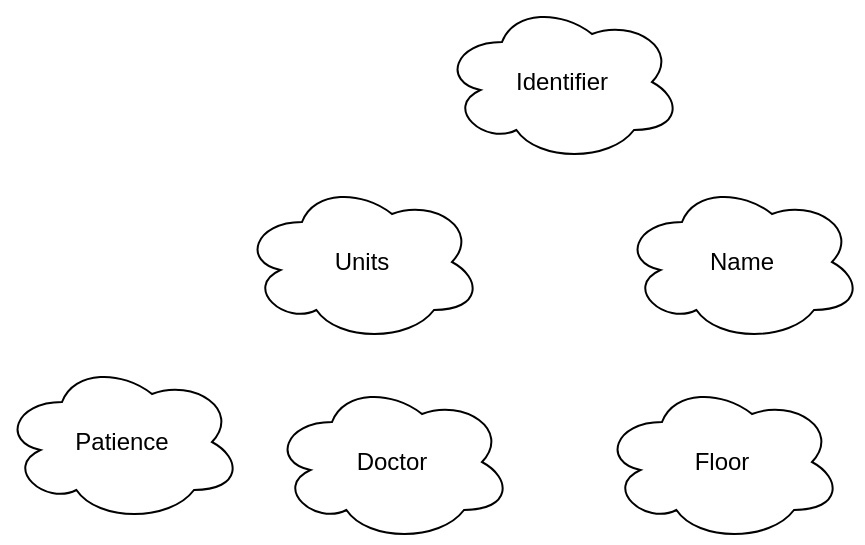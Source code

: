 <mxfile>
    <diagram id="rUnBcGdYviLbZ6ZqeBeY" name="Page-1">
        <mxGraphModel dx="808" dy="568" grid="1" gridSize="10" guides="1" tooltips="1" connect="1" arrows="1" fold="1" page="1" pageScale="1" pageWidth="850" pageHeight="1100" math="0" shadow="0">
            <root>
                <mxCell id="0"/>
                <mxCell id="1" parent="0"/>
                <mxCell id="2" value="Units" style="ellipse;shape=cloud;whiteSpace=wrap;html=1;" vertex="1" parent="1">
                    <mxGeometry x="350" y="210" width="120" height="80" as="geometry"/>
                </mxCell>
                <mxCell id="3" value="Identifier" style="ellipse;shape=cloud;whiteSpace=wrap;html=1;" vertex="1" parent="1">
                    <mxGeometry x="450" y="120" width="120" height="80" as="geometry"/>
                </mxCell>
                <mxCell id="4" value="Name" style="ellipse;shape=cloud;whiteSpace=wrap;html=1;" vertex="1" parent="1">
                    <mxGeometry x="540" y="210" width="120" height="80" as="geometry"/>
                </mxCell>
                <mxCell id="5" value="Floor" style="ellipse;shape=cloud;whiteSpace=wrap;html=1;" vertex="1" parent="1">
                    <mxGeometry x="530" y="310" width="120" height="80" as="geometry"/>
                </mxCell>
                <mxCell id="6" value="Doctor" style="ellipse;shape=cloud;whiteSpace=wrap;html=1;" vertex="1" parent="1">
                    <mxGeometry x="365" y="310" width="120" height="80" as="geometry"/>
                </mxCell>
                <mxCell id="7" value="Patience" style="ellipse;shape=cloud;whiteSpace=wrap;html=1;" vertex="1" parent="1">
                    <mxGeometry x="230" y="300" width="120" height="80" as="geometry"/>
                </mxCell>
            </root>
        </mxGraphModel>
    </diagram>
</mxfile>